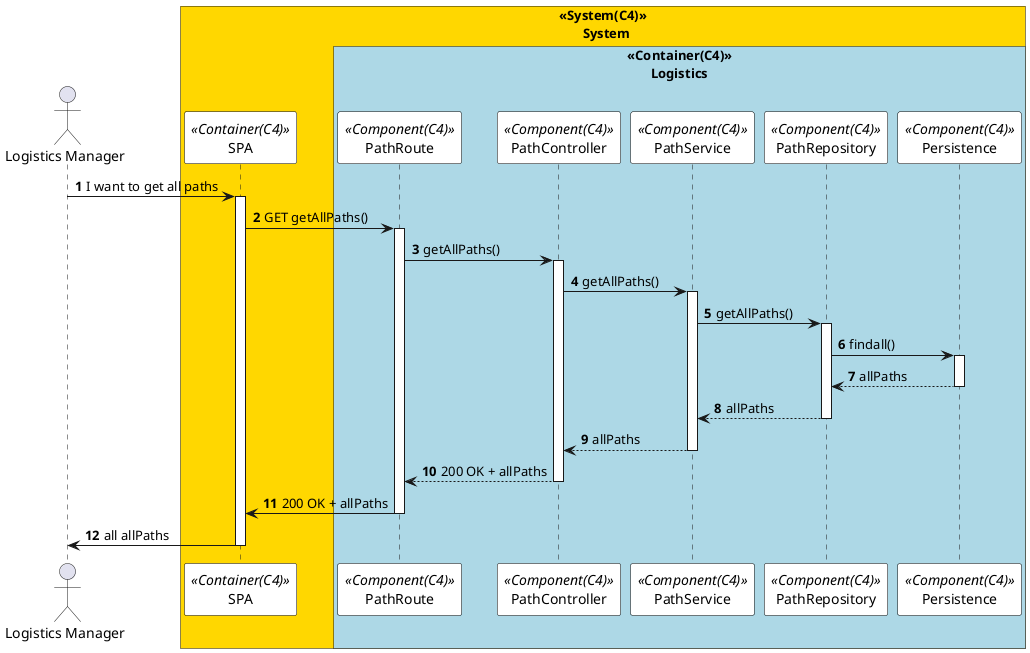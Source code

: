 @startuml getAllPathSD
autonumber
!pragma teoz true
skinparam sequence {
ParticipantBorderColor black
ParticipantBackgroundColor white
}


actor "Logistics Manager" as manager



box "<<System(C4)>>\n       System" #Gold
participant SPA as  SPA <<Container(C4)>>
box "<<Container(C4)>>\n       Logistics" #LightBlue
participant PathRoute as Route <<Component(C4)>>
participant PathController as Controller <<Component(C4)>>
participant PathService as Service <<Component(C4)>>
participant PathRepository as Repository <<Component(C4)>>
participant Persistence as Persistence <<Component(C4)>>
end box



manager -> SPA: I want to get all paths
activate SPA

SPA -> Route: GET getAllPaths()
activate Route


Route -> Controller: getAllPaths()
activate Controller

Controller -> Service: getAllPaths()
activate Service

Service -> Repository: getAllPaths()
activate Repository

Repository -> Persistence: findall()
activate Persistence

Persistence --> Repository: allPaths
deactivate Persistence

Repository --> Service: allPaths
deactivate Repository

Service --> Controller: allPaths
deactivate Service

Controller --> Route: 200 OK + allPaths
deactivate Controller

Route -> SPA: 200 OK + allPaths
deactivate Route

SPA -> manager: all allPaths
deactivate SPA
deactivate manager


@enduml